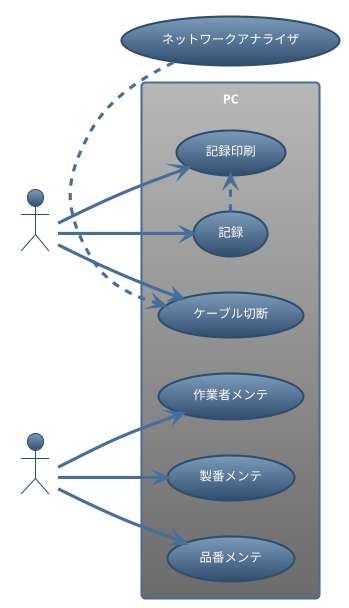 @startuml 電気長切断Usecase
left to right direction
!theme spacelab
rectangle PC {
    (作業者メンテ)
    (製番メンテ)
    (品番メンテ)
    (ケーブル切断)
    (記録) .> (記録印刷)
}
(ネットワークアナライザ)

:作業者: --> (ケーブル切断)
:作業者: --> (記録)
:作業者: --> (記録印刷)
:管理者: --> (作業者メンテ)
:管理者: --> (製番メンテ)
:管理者: --> (品番メンテ)
(ネットワークアナライザ) .> (ケーブル切断)
@enduml